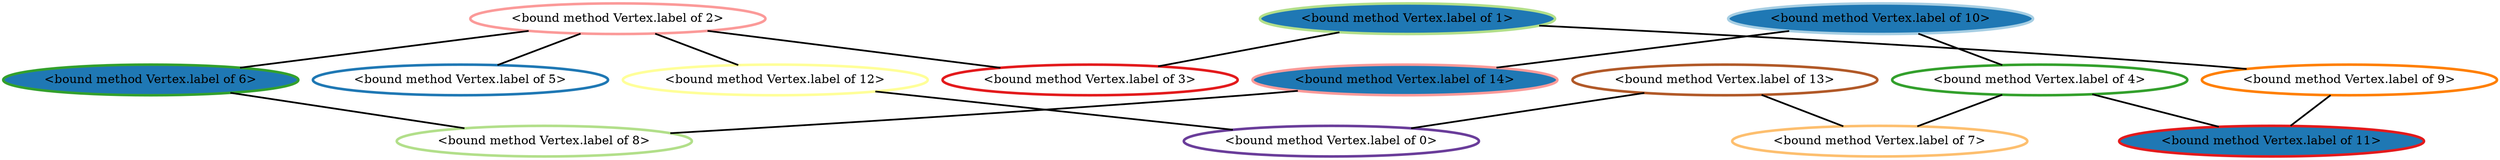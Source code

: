 Graph G {
    0 [penwidth=3,label="<bound method Vertex.label of 0>",color=10, colorscheme=paired12]
    1 [penwidth=3,label="<bound method Vertex.label of 1>",color=3, colorscheme=paired12,style=filled,fillcolor=2]
    2 [penwidth=3,label="<bound method Vertex.label of 2>",color=5, colorscheme=paired12]
    3 [penwidth=3,label="<bound method Vertex.label of 3>",color=6, colorscheme=paired12]
    4 [penwidth=3,label="<bound method Vertex.label of 4>",color=4, colorscheme=paired12]
    5 [penwidth=3,label="<bound method Vertex.label of 5>",color=2, colorscheme=paired12]
    6 [penwidth=3,label="<bound method Vertex.label of 6>",color=4, colorscheme=paired12,style=filled,fillcolor=2]
    7 [penwidth=3,label="<bound method Vertex.label of 7>",color=7, colorscheme=paired12]
    8 [penwidth=3,label="<bound method Vertex.label of 8>",color=3, colorscheme=paired12]
    9 [penwidth=3,label="<bound method Vertex.label of 9>",color=8, colorscheme=paired12]
    10 [penwidth=3,label="<bound method Vertex.label of 10>",color=1, colorscheme=paired12,style=filled,fillcolor=2]
    11 [penwidth=3,label="<bound method Vertex.label of 11>",color=6, colorscheme=paired12,style=filled,fillcolor=2]
    12 [penwidth=3,label="<bound method Vertex.label of 12>",color=11, colorscheme=paired12]
    13 [penwidth=3,label="<bound method Vertex.label of 13>",color=12, colorscheme=paired12]
    14 [penwidth=3,label="<bound method Vertex.label of 14>",color=5, colorscheme=paired12,style=filled,fillcolor=2]

    10--4 [penwidth=2]
    10--14 [penwidth=2]
    1--3 [penwidth=2]
    1--9 [penwidth=2]
    13--7 [penwidth=2]
    13--0 [penwidth=2]
    2--12 [penwidth=2]
    2--3 [penwidth=2]
    2--5 [penwidth=2]
    2--6 [penwidth=2]
    12--0 [penwidth=2]
    4--7 [penwidth=2]
    4--11 [penwidth=2]
    14--8 [penwidth=2]
    6--8 [penwidth=2]
    9--11 [penwidth=2]
}